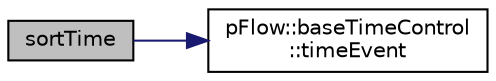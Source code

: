 digraph "sortTime"
{
 // LATEX_PDF_SIZE
  edge [fontname="Helvetica",fontsize="10",labelfontname="Helvetica",labelfontsize="10"];
  node [fontname="Helvetica",fontsize="10",shape=record];
  rankdir="LR";
  Node1 [label="sortTime",height=0.2,width=0.4,color="black", fillcolor="grey75", style="filled", fontcolor="black",tooltip=" "];
  Node1 -> Node2 [color="midnightblue",fontsize="10",style="solid",fontname="Helvetica"];
  Node2 [label="pFlow::baseTimeControl\l::timeEvent",height=0.2,width=0.4,color="black", fillcolor="white", style="filled",URL="$classpFlow_1_1baseTimeControl.html#ab9f4b4bc506595a36f3994a0ebc6ad5b",tooltip=" "];
}
